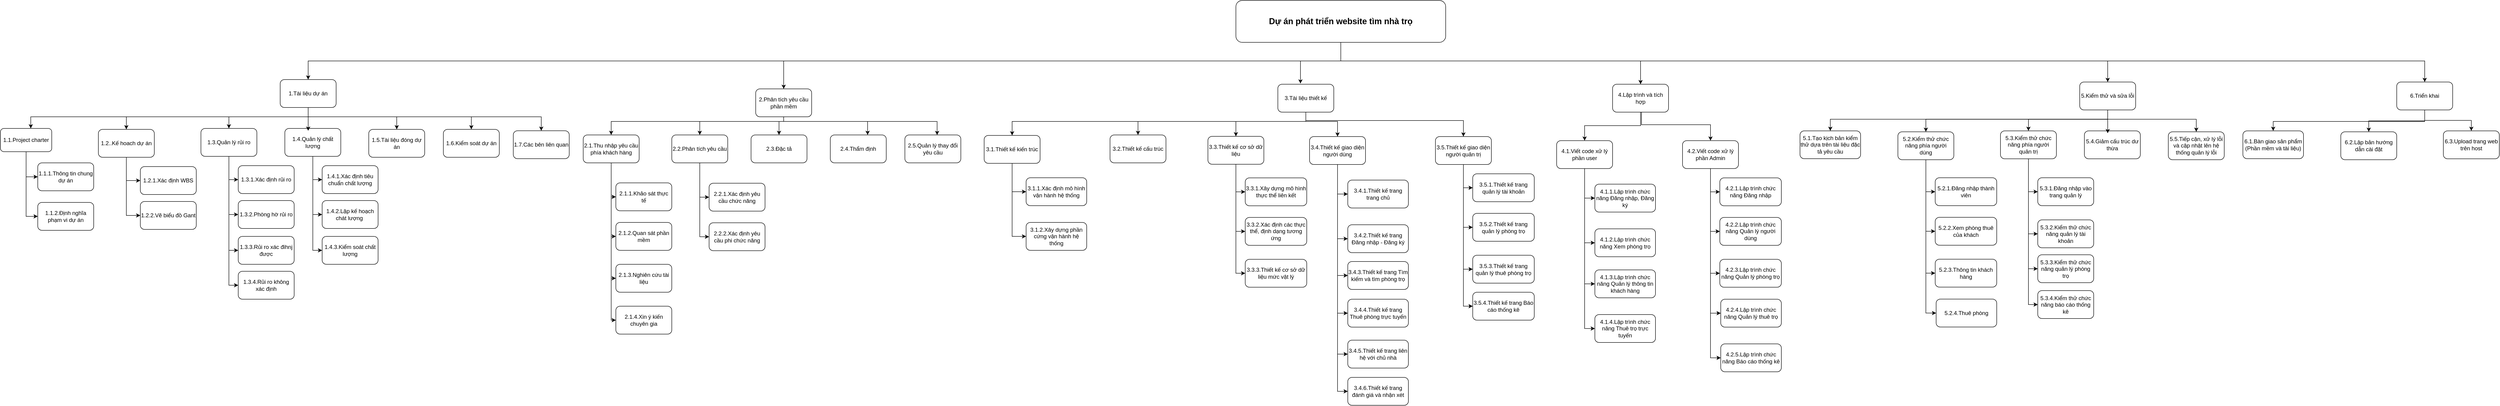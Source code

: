 <mxfile version="22.0.8" type="device">
  <diagram id="C5RBs43oDa-KdzZeNtuy" name="Page-1">
    <mxGraphModel dx="6181" dy="770" grid="1" gridSize="10" guides="1" tooltips="1" connect="1" arrows="1" fold="1" page="1" pageScale="1" pageWidth="4681" pageHeight="3300" math="0" shadow="0">
      <root>
        <mxCell id="WIyWlLk6GJQsqaUBKTNV-0" />
        <mxCell id="WIyWlLk6GJQsqaUBKTNV-1" parent="WIyWlLk6GJQsqaUBKTNV-0" />
        <mxCell id="VY1p8dg-sIT8uhSUQAvi-157" style="edgeStyle=orthogonalEdgeStyle;rounded=0;orthogonalLoop=1;jettySize=auto;html=1;" parent="WIyWlLk6GJQsqaUBKTNV-1" source="Cvp0R0Cdt20QJBqiXssK-1" target="Cvp0R0Cdt20QJBqiXssK-6" edge="1">
          <mxGeometry relative="1" as="geometry">
            <Array as="points">
              <mxPoint x="605" y="400" />
              <mxPoint x="-1610" y="400" />
            </Array>
          </mxGeometry>
        </mxCell>
        <mxCell id="VY1p8dg-sIT8uhSUQAvi-158" style="edgeStyle=orthogonalEdgeStyle;rounded=0;orthogonalLoop=1;jettySize=auto;html=1;" parent="WIyWlLk6GJQsqaUBKTNV-1" source="Cvp0R0Cdt20QJBqiXssK-1" target="Cvp0R0Cdt20QJBqiXssK-2" edge="1">
          <mxGeometry relative="1" as="geometry">
            <Array as="points">
              <mxPoint x="605" y="400" />
              <mxPoint x="-590" y="400" />
            </Array>
          </mxGeometry>
        </mxCell>
        <mxCell id="VY1p8dg-sIT8uhSUQAvi-161" style="edgeStyle=orthogonalEdgeStyle;rounded=0;orthogonalLoop=1;jettySize=auto;html=1;" parent="WIyWlLk6GJQsqaUBKTNV-1" source="Cvp0R0Cdt20QJBqiXssK-1" target="VY1p8dg-sIT8uhSUQAvi-49" edge="1">
          <mxGeometry relative="1" as="geometry">
            <Array as="points">
              <mxPoint x="605" y="400" />
              <mxPoint x="1248" y="400" />
            </Array>
          </mxGeometry>
        </mxCell>
        <mxCell id="VY1p8dg-sIT8uhSUQAvi-162" style="edgeStyle=orthogonalEdgeStyle;rounded=0;orthogonalLoop=1;jettySize=auto;html=1;" parent="WIyWlLk6GJQsqaUBKTNV-1" source="Cvp0R0Cdt20QJBqiXssK-1" target="VY1p8dg-sIT8uhSUQAvi-136" edge="1">
          <mxGeometry relative="1" as="geometry">
            <Array as="points">
              <mxPoint x="605" y="400" />
              <mxPoint x="2930" y="400" />
            </Array>
          </mxGeometry>
        </mxCell>
        <mxCell id="VY1p8dg-sIT8uhSUQAvi-163" style="edgeStyle=orthogonalEdgeStyle;rounded=0;orthogonalLoop=1;jettySize=auto;html=1;" parent="WIyWlLk6GJQsqaUBKTNV-1" source="Cvp0R0Cdt20QJBqiXssK-1" target="VY1p8dg-sIT8uhSUQAvi-99" edge="1">
          <mxGeometry relative="1" as="geometry">
            <Array as="points">
              <mxPoint x="605" y="400" />
              <mxPoint x="2250" y="400" />
            </Array>
          </mxGeometry>
        </mxCell>
        <mxCell id="Cvp0R0Cdt20QJBqiXssK-1" value="&lt;font style=&quot;font-size: 18px;&quot;&gt;&lt;b style=&quot;font-size: 18px;&quot;&gt;Dự án phát triển website tìm nhà trọ&lt;/b&gt;&lt;/font&gt;" style="rounded=1;whiteSpace=wrap;html=1;fontSize=18;" parent="WIyWlLk6GJQsqaUBKTNV-1" vertex="1">
          <mxGeometry x="380" y="270" width="450" height="90" as="geometry" />
        </mxCell>
        <mxCell id="VY1p8dg-sIT8uhSUQAvi-6" style="edgeStyle=orthogonalEdgeStyle;rounded=0;orthogonalLoop=1;jettySize=auto;html=1;entryX=0.5;entryY=0;entryDx=0;entryDy=0;" parent="WIyWlLk6GJQsqaUBKTNV-1" source="Cvp0R0Cdt20QJBqiXssK-2" target="Cvp0R0Cdt20QJBqiXssK-42" edge="1">
          <mxGeometry relative="1" as="geometry">
            <Array as="points">
              <mxPoint x="-590" y="530" />
              <mxPoint x="-960" y="530" />
            </Array>
          </mxGeometry>
        </mxCell>
        <mxCell id="VY1p8dg-sIT8uhSUQAvi-7" style="edgeStyle=orthogonalEdgeStyle;rounded=0;orthogonalLoop=1;jettySize=auto;html=1;entryX=0.5;entryY=0;entryDx=0;entryDy=0;" parent="WIyWlLk6GJQsqaUBKTNV-1" source="Cvp0R0Cdt20QJBqiXssK-2" target="Cvp0R0Cdt20QJBqiXssK-44" edge="1">
          <mxGeometry relative="1" as="geometry">
            <Array as="points">
              <mxPoint x="-590" y="530" />
              <mxPoint x="-770" y="530" />
            </Array>
          </mxGeometry>
        </mxCell>
        <mxCell id="VY1p8dg-sIT8uhSUQAvi-8" style="edgeStyle=orthogonalEdgeStyle;rounded=0;orthogonalLoop=1;jettySize=auto;html=1;entryX=0.5;entryY=0;entryDx=0;entryDy=0;" parent="WIyWlLk6GJQsqaUBKTNV-1" source="Cvp0R0Cdt20QJBqiXssK-2" target="Cvp0R0Cdt20QJBqiXssK-45" edge="1">
          <mxGeometry relative="1" as="geometry">
            <Array as="points">
              <mxPoint x="-590" y="530" />
              <mxPoint x="-600" y="530" />
            </Array>
          </mxGeometry>
        </mxCell>
        <mxCell id="VY1p8dg-sIT8uhSUQAvi-9" style="edgeStyle=orthogonalEdgeStyle;rounded=0;orthogonalLoop=1;jettySize=auto;html=1;" parent="WIyWlLk6GJQsqaUBKTNV-1" source="Cvp0R0Cdt20QJBqiXssK-2" target="9ts5xGPh_tum-ZRuahD1-47" edge="1">
          <mxGeometry relative="1" as="geometry">
            <Array as="points">
              <mxPoint x="-590" y="530" />
              <mxPoint x="-410" y="530" />
            </Array>
          </mxGeometry>
        </mxCell>
        <mxCell id="Cvp0R0Cdt20QJBqiXssK-2" value="2.Phân tích yêu cầu phần mềm" style="rounded=1;whiteSpace=wrap;html=1;" parent="WIyWlLk6GJQsqaUBKTNV-1" vertex="1">
          <mxGeometry x="-650" y="460" width="120" height="60" as="geometry" />
        </mxCell>
        <mxCell id="e5Okt_485EA50AXscF8u-4" style="edgeStyle=orthogonalEdgeStyle;rounded=0;orthogonalLoop=1;jettySize=auto;html=1;entryX=0.5;entryY=0;entryDx=0;entryDy=0;" parent="WIyWlLk6GJQsqaUBKTNV-1" source="Cvp0R0Cdt20QJBqiXssK-3" target="9ts5xGPh_tum-ZRuahD1-76" edge="1">
          <mxGeometry relative="1" as="geometry">
            <Array as="points">
              <mxPoint x="530" y="528" />
              <mxPoint x="868" y="528" />
            </Array>
          </mxGeometry>
        </mxCell>
        <mxCell id="VY1p8dg-sIT8uhSUQAvi-36" style="edgeStyle=orthogonalEdgeStyle;rounded=0;orthogonalLoop=1;jettySize=auto;html=1;entryX=0.5;entryY=0;entryDx=0;entryDy=0;" parent="WIyWlLk6GJQsqaUBKTNV-1" source="Cvp0R0Cdt20QJBqiXssK-3" target="VY1p8dg-sIT8uhSUQAvi-35" edge="1">
          <mxGeometry relative="1" as="geometry">
            <Array as="points">
              <mxPoint x="530" y="530" />
              <mxPoint x="170" y="530" />
            </Array>
          </mxGeometry>
        </mxCell>
        <mxCell id="VY1p8dg-sIT8uhSUQAvi-37" style="edgeStyle=orthogonalEdgeStyle;rounded=0;orthogonalLoop=1;jettySize=auto;html=1;entryX=0.5;entryY=0;entryDx=0;entryDy=0;" parent="WIyWlLk6GJQsqaUBKTNV-1" source="Cvp0R0Cdt20QJBqiXssK-3" target="9ts5xGPh_tum-ZRuahD1-51" edge="1">
          <mxGeometry relative="1" as="geometry">
            <Array as="points">
              <mxPoint x="530" y="530" />
              <mxPoint x="-100" y="530" />
            </Array>
          </mxGeometry>
        </mxCell>
        <mxCell id="VY1p8dg-sIT8uhSUQAvi-38" style="edgeStyle=orthogonalEdgeStyle;rounded=0;orthogonalLoop=1;jettySize=auto;html=1;entryX=0.5;entryY=0;entryDx=0;entryDy=0;" parent="WIyWlLk6GJQsqaUBKTNV-1" source="Cvp0R0Cdt20QJBqiXssK-3" target="9ts5xGPh_tum-ZRuahD1-65" edge="1">
          <mxGeometry relative="1" as="geometry">
            <Array as="points">
              <mxPoint x="530" y="530" />
              <mxPoint x="598" y="530" />
            </Array>
          </mxGeometry>
        </mxCell>
        <mxCell id="VY1p8dg-sIT8uhSUQAvi-43" style="edgeStyle=orthogonalEdgeStyle;rounded=0;orthogonalLoop=1;jettySize=auto;html=1;entryX=0.5;entryY=0;entryDx=0;entryDy=0;" parent="WIyWlLk6GJQsqaUBKTNV-1" source="Cvp0R0Cdt20QJBqiXssK-3" target="VY1p8dg-sIT8uhSUQAvi-39" edge="1">
          <mxGeometry relative="1" as="geometry">
            <Array as="points">
              <mxPoint x="530" y="530" />
              <mxPoint x="380" y="530" />
            </Array>
          </mxGeometry>
        </mxCell>
        <mxCell id="Cvp0R0Cdt20QJBqiXssK-3" value="3.Tài liệu thiết kế" style="rounded=1;whiteSpace=wrap;html=1;" parent="WIyWlLk6GJQsqaUBKTNV-1" vertex="1">
          <mxGeometry x="470" y="450" width="120" height="60" as="geometry" />
        </mxCell>
        <mxCell id="Cvp0R0Cdt20QJBqiXssK-36" value="" style="edgeStyle=orthogonalEdgeStyle;rounded=0;orthogonalLoop=1;jettySize=auto;html=1;" parent="WIyWlLk6GJQsqaUBKTNV-1" source="Cvp0R0Cdt20QJBqiXssK-6" target="Cvp0R0Cdt20QJBqiXssK-21" edge="1">
          <mxGeometry relative="1" as="geometry">
            <Array as="points">
              <mxPoint x="-1610" y="520" />
              <mxPoint x="-2000" y="520" />
            </Array>
          </mxGeometry>
        </mxCell>
        <mxCell id="Cvp0R0Cdt20QJBqiXssK-37" style="edgeStyle=orthogonalEdgeStyle;rounded=0;orthogonalLoop=1;jettySize=auto;html=1;" parent="WIyWlLk6GJQsqaUBKTNV-1" source="Cvp0R0Cdt20QJBqiXssK-6" target="Cvp0R0Cdt20QJBqiXssK-20" edge="1">
          <mxGeometry relative="1" as="geometry">
            <Array as="points">
              <mxPoint x="-1610" y="520" />
              <mxPoint x="-2205" y="520" />
            </Array>
          </mxGeometry>
        </mxCell>
        <mxCell id="9ts5xGPh_tum-ZRuahD1-26" style="edgeStyle=orthogonalEdgeStyle;rounded=0;orthogonalLoop=1;jettySize=auto;html=1;entryX=0.5;entryY=0;entryDx=0;entryDy=0;" parent="WIyWlLk6GJQsqaUBKTNV-1" source="Cvp0R0Cdt20QJBqiXssK-6" target="9ts5xGPh_tum-ZRuahD1-23" edge="1">
          <mxGeometry relative="1" as="geometry">
            <Array as="points">
              <mxPoint x="-1610" y="520" />
              <mxPoint x="-1780" y="520" />
            </Array>
          </mxGeometry>
        </mxCell>
        <mxCell id="9ts5xGPh_tum-ZRuahD1-44" style="edgeStyle=orthogonalEdgeStyle;rounded=0;orthogonalLoop=1;jettySize=auto;html=1;entryX=0.5;entryY=0;entryDx=0;entryDy=0;" parent="WIyWlLk6GJQsqaUBKTNV-1" source="Cvp0R0Cdt20QJBqiXssK-6" target="9ts5xGPh_tum-ZRuahD1-40" edge="1">
          <mxGeometry relative="1" as="geometry">
            <Array as="points">
              <mxPoint x="-1610" y="520" />
              <mxPoint x="-1420" y="520" />
            </Array>
          </mxGeometry>
        </mxCell>
        <mxCell id="9ts5xGPh_tum-ZRuahD1-45" style="edgeStyle=orthogonalEdgeStyle;rounded=0;orthogonalLoop=1;jettySize=auto;html=1;entryX=0.5;entryY=0;entryDx=0;entryDy=0;" parent="WIyWlLk6GJQsqaUBKTNV-1" source="Cvp0R0Cdt20QJBqiXssK-6" target="9ts5xGPh_tum-ZRuahD1-41" edge="1">
          <mxGeometry relative="1" as="geometry">
            <Array as="points">
              <mxPoint x="-1610" y="520" />
              <mxPoint x="-1260" y="520" />
            </Array>
          </mxGeometry>
        </mxCell>
        <mxCell id="9ts5xGPh_tum-ZRuahD1-46" style="edgeStyle=orthogonalEdgeStyle;rounded=0;orthogonalLoop=1;jettySize=auto;html=1;entryX=0.5;entryY=0;entryDx=0;entryDy=0;" parent="WIyWlLk6GJQsqaUBKTNV-1" source="Cvp0R0Cdt20QJBqiXssK-6" target="9ts5xGPh_tum-ZRuahD1-42" edge="1">
          <mxGeometry relative="1" as="geometry">
            <Array as="points">
              <mxPoint x="-1610" y="520" />
              <mxPoint x="-1110" y="520" />
            </Array>
          </mxGeometry>
        </mxCell>
        <mxCell id="Cvp0R0Cdt20QJBqiXssK-6" value="1.Tài liệu dự án" style="rounded=1;whiteSpace=wrap;html=1;" parent="WIyWlLk6GJQsqaUBKTNV-1" vertex="1">
          <mxGeometry x="-1670" y="440" width="120" height="60" as="geometry" />
        </mxCell>
        <mxCell id="9ts5xGPh_tum-ZRuahD1-13" style="edgeStyle=orthogonalEdgeStyle;rounded=0;orthogonalLoop=1;jettySize=auto;html=1;entryX=0;entryY=0.5;entryDx=0;entryDy=0;" parent="WIyWlLk6GJQsqaUBKTNV-1" source="Cvp0R0Cdt20QJBqiXssK-20" target="9ts5xGPh_tum-ZRuahD1-1" edge="1">
          <mxGeometry relative="1" as="geometry" />
        </mxCell>
        <mxCell id="9ts5xGPh_tum-ZRuahD1-14" style="edgeStyle=orthogonalEdgeStyle;rounded=0;orthogonalLoop=1;jettySize=auto;html=1;entryX=0;entryY=0.5;entryDx=0;entryDy=0;" parent="WIyWlLk6GJQsqaUBKTNV-1" source="Cvp0R0Cdt20QJBqiXssK-20" target="9ts5xGPh_tum-ZRuahD1-0" edge="1">
          <mxGeometry relative="1" as="geometry" />
        </mxCell>
        <mxCell id="Cvp0R0Cdt20QJBqiXssK-20" value="1.1.Project charter" style="rounded=1;whiteSpace=wrap;html=1;" parent="WIyWlLk6GJQsqaUBKTNV-1" vertex="1">
          <mxGeometry x="-2270" y="545" width="110" height="50" as="geometry" />
        </mxCell>
        <mxCell id="Cvp0R0Cdt20QJBqiXssK-31" style="edgeStyle=orthogonalEdgeStyle;rounded=0;orthogonalLoop=1;jettySize=auto;html=1;exitX=0.5;exitY=1;exitDx=0;exitDy=0;entryX=0;entryY=0.5;entryDx=0;entryDy=0;" parent="WIyWlLk6GJQsqaUBKTNV-1" source="Cvp0R0Cdt20QJBqiXssK-21" target="Cvp0R0Cdt20QJBqiXssK-22" edge="1">
          <mxGeometry relative="1" as="geometry" />
        </mxCell>
        <mxCell id="Cvp0R0Cdt20QJBqiXssK-33" style="edgeStyle=orthogonalEdgeStyle;rounded=0;orthogonalLoop=1;jettySize=auto;html=1;entryX=0;entryY=0.5;entryDx=0;entryDy=0;" parent="WIyWlLk6GJQsqaUBKTNV-1" source="Cvp0R0Cdt20QJBqiXssK-21" target="Cvp0R0Cdt20QJBqiXssK-23" edge="1">
          <mxGeometry relative="1" as="geometry" />
        </mxCell>
        <mxCell id="Cvp0R0Cdt20QJBqiXssK-21" value="1.2..Kế hoach dự án" style="rounded=1;whiteSpace=wrap;html=1;" parent="WIyWlLk6GJQsqaUBKTNV-1" vertex="1">
          <mxGeometry x="-2060" y="547" width="120" height="60" as="geometry" />
        </mxCell>
        <mxCell id="Cvp0R0Cdt20QJBqiXssK-22" value="1.2.1.Xác định WBS" style="rounded=1;whiteSpace=wrap;html=1;" parent="WIyWlLk6GJQsqaUBKTNV-1" vertex="1">
          <mxGeometry x="-1970" y="627" width="120" height="60" as="geometry" />
        </mxCell>
        <mxCell id="Cvp0R0Cdt20QJBqiXssK-23" value="1.2.2.Vẽ biểu đồ Gant" style="rounded=1;whiteSpace=wrap;html=1;" parent="WIyWlLk6GJQsqaUBKTNV-1" vertex="1">
          <mxGeometry x="-1970" y="702" width="120" height="60" as="geometry" />
        </mxCell>
        <mxCell id="VY1p8dg-sIT8uhSUQAvi-15" style="edgeStyle=orthogonalEdgeStyle;rounded=0;orthogonalLoop=1;jettySize=auto;html=1;entryX=0;entryY=0.5;entryDx=0;entryDy=0;" parent="WIyWlLk6GJQsqaUBKTNV-1" source="Cvp0R0Cdt20QJBqiXssK-42" target="VY1p8dg-sIT8uhSUQAvi-11" edge="1">
          <mxGeometry relative="1" as="geometry">
            <Array as="points">
              <mxPoint x="-960" y="692" />
            </Array>
          </mxGeometry>
        </mxCell>
        <mxCell id="VY1p8dg-sIT8uhSUQAvi-16" style="edgeStyle=orthogonalEdgeStyle;rounded=0;orthogonalLoop=1;jettySize=auto;html=1;entryX=0;entryY=0.5;entryDx=0;entryDy=0;" parent="WIyWlLk6GJQsqaUBKTNV-1" source="Cvp0R0Cdt20QJBqiXssK-42" target="VY1p8dg-sIT8uhSUQAvi-12" edge="1">
          <mxGeometry relative="1" as="geometry">
            <Array as="points">
              <mxPoint x="-960" y="777" />
            </Array>
          </mxGeometry>
        </mxCell>
        <mxCell id="VY1p8dg-sIT8uhSUQAvi-17" style="edgeStyle=orthogonalEdgeStyle;rounded=0;orthogonalLoop=1;jettySize=auto;html=1;entryX=0;entryY=0.5;entryDx=0;entryDy=0;" parent="WIyWlLk6GJQsqaUBKTNV-1" source="Cvp0R0Cdt20QJBqiXssK-42" target="VY1p8dg-sIT8uhSUQAvi-13" edge="1">
          <mxGeometry relative="1" as="geometry">
            <Array as="points">
              <mxPoint x="-960" y="867" />
            </Array>
          </mxGeometry>
        </mxCell>
        <mxCell id="VY1p8dg-sIT8uhSUQAvi-18" style="edgeStyle=orthogonalEdgeStyle;rounded=0;orthogonalLoop=1;jettySize=auto;html=1;entryX=0;entryY=0.5;entryDx=0;entryDy=0;" parent="WIyWlLk6GJQsqaUBKTNV-1" source="Cvp0R0Cdt20QJBqiXssK-42" target="VY1p8dg-sIT8uhSUQAvi-14" edge="1">
          <mxGeometry relative="1" as="geometry">
            <Array as="points">
              <mxPoint x="-960" y="957" />
            </Array>
          </mxGeometry>
        </mxCell>
        <mxCell id="Cvp0R0Cdt20QJBqiXssK-42" value="2.1.Thu nhập yêu cầu phía khách hàng" style="rounded=1;whiteSpace=wrap;html=1;" parent="WIyWlLk6GJQsqaUBKTNV-1" vertex="1">
          <mxGeometry x="-1020" y="559" width="120" height="60" as="geometry" />
        </mxCell>
        <mxCell id="5-J_9Bfg0UWNzmdYm8JA-2" style="edgeStyle=orthogonalEdgeStyle;rounded=0;orthogonalLoop=1;jettySize=auto;html=1;entryX=0;entryY=0.5;entryDx=0;entryDy=0;" edge="1" parent="WIyWlLk6GJQsqaUBKTNV-1" source="Cvp0R0Cdt20QJBqiXssK-44" target="5-J_9Bfg0UWNzmdYm8JA-0">
          <mxGeometry relative="1" as="geometry" />
        </mxCell>
        <mxCell id="5-J_9Bfg0UWNzmdYm8JA-3" style="edgeStyle=orthogonalEdgeStyle;rounded=0;orthogonalLoop=1;jettySize=auto;html=1;entryX=0;entryY=0.5;entryDx=0;entryDy=0;" edge="1" parent="WIyWlLk6GJQsqaUBKTNV-1" source="Cvp0R0Cdt20QJBqiXssK-44" target="5-J_9Bfg0UWNzmdYm8JA-1">
          <mxGeometry relative="1" as="geometry" />
        </mxCell>
        <mxCell id="Cvp0R0Cdt20QJBqiXssK-44" value="2.2.Phân tích yêu cầu" style="rounded=1;whiteSpace=wrap;html=1;" parent="WIyWlLk6GJQsqaUBKTNV-1" vertex="1">
          <mxGeometry x="-830" y="559" width="120" height="60" as="geometry" />
        </mxCell>
        <mxCell id="Cvp0R0Cdt20QJBqiXssK-45" value="2.3.Đặc tả" style="rounded=1;whiteSpace=wrap;html=1;" parent="WIyWlLk6GJQsqaUBKTNV-1" vertex="1">
          <mxGeometry x="-660" y="559" width="120" height="60" as="geometry" />
        </mxCell>
        <mxCell id="9ts5xGPh_tum-ZRuahD1-0" value="1.1.1.Thông tin chung dự án" style="rounded=1;whiteSpace=wrap;html=1;" parent="WIyWlLk6GJQsqaUBKTNV-1" vertex="1">
          <mxGeometry x="-2190" y="619" width="120" height="60" as="geometry" />
        </mxCell>
        <mxCell id="9ts5xGPh_tum-ZRuahD1-1" value="1.1.2.Định nghĩa phạm vi dự án" style="rounded=1;whiteSpace=wrap;html=1;" parent="WIyWlLk6GJQsqaUBKTNV-1" vertex="1">
          <mxGeometry x="-2190" y="704" width="120" height="60" as="geometry" />
        </mxCell>
        <mxCell id="9ts5xGPh_tum-ZRuahD1-21" style="edgeStyle=orthogonalEdgeStyle;rounded=0;orthogonalLoop=1;jettySize=auto;html=1;exitX=0.5;exitY=1;exitDx=0;exitDy=0;entryX=0;entryY=0.5;entryDx=0;entryDy=0;" parent="WIyWlLk6GJQsqaUBKTNV-1" source="9ts5xGPh_tum-ZRuahD1-23" target="9ts5xGPh_tum-ZRuahD1-24" edge="1">
          <mxGeometry relative="1" as="geometry" />
        </mxCell>
        <mxCell id="9ts5xGPh_tum-ZRuahD1-22" style="edgeStyle=orthogonalEdgeStyle;rounded=0;orthogonalLoop=1;jettySize=auto;html=1;entryX=0;entryY=0.5;entryDx=0;entryDy=0;" parent="WIyWlLk6GJQsqaUBKTNV-1" source="9ts5xGPh_tum-ZRuahD1-23" target="9ts5xGPh_tum-ZRuahD1-25" edge="1">
          <mxGeometry relative="1" as="geometry" />
        </mxCell>
        <mxCell id="VY1p8dg-sIT8uhSUQAvi-4" style="edgeStyle=orthogonalEdgeStyle;rounded=0;orthogonalLoop=1;jettySize=auto;html=1;entryX=0;entryY=0.5;entryDx=0;entryDy=0;" parent="WIyWlLk6GJQsqaUBKTNV-1" source="9ts5xGPh_tum-ZRuahD1-23" target="VY1p8dg-sIT8uhSUQAvi-1" edge="1">
          <mxGeometry relative="1" as="geometry" />
        </mxCell>
        <mxCell id="VY1p8dg-sIT8uhSUQAvi-5" style="edgeStyle=orthogonalEdgeStyle;rounded=0;orthogonalLoop=1;jettySize=auto;html=1;entryX=0;entryY=0.5;entryDx=0;entryDy=0;" parent="WIyWlLk6GJQsqaUBKTNV-1" source="9ts5xGPh_tum-ZRuahD1-23" target="VY1p8dg-sIT8uhSUQAvi-2" edge="1">
          <mxGeometry relative="1" as="geometry" />
        </mxCell>
        <mxCell id="9ts5xGPh_tum-ZRuahD1-23" value="1.3.Quản lý rủi ro" style="rounded=1;whiteSpace=wrap;html=1;" parent="WIyWlLk6GJQsqaUBKTNV-1" vertex="1">
          <mxGeometry x="-1840" y="545" width="120" height="60" as="geometry" />
        </mxCell>
        <mxCell id="9ts5xGPh_tum-ZRuahD1-24" value="1.3.1.Xác định rủi ro" style="rounded=1;whiteSpace=wrap;html=1;" parent="WIyWlLk6GJQsqaUBKTNV-1" vertex="1">
          <mxGeometry x="-1760" y="625" width="120" height="60" as="geometry" />
        </mxCell>
        <mxCell id="9ts5xGPh_tum-ZRuahD1-25" value="1.3.2.Phòng hờ rủi ro" style="rounded=1;whiteSpace=wrap;html=1;" parent="WIyWlLk6GJQsqaUBKTNV-1" vertex="1">
          <mxGeometry x="-1760" y="700" width="120" height="60" as="geometry" />
        </mxCell>
        <mxCell id="9ts5xGPh_tum-ZRuahD1-30" style="edgeStyle=orthogonalEdgeStyle;rounded=0;orthogonalLoop=1;jettySize=auto;html=1;exitX=0.5;exitY=1;exitDx=0;exitDy=0;entryX=0;entryY=0.5;entryDx=0;entryDy=0;" parent="WIyWlLk6GJQsqaUBKTNV-1" source="9ts5xGPh_tum-ZRuahD1-32" target="9ts5xGPh_tum-ZRuahD1-33" edge="1">
          <mxGeometry relative="1" as="geometry" />
        </mxCell>
        <mxCell id="9ts5xGPh_tum-ZRuahD1-31" style="edgeStyle=orthogonalEdgeStyle;rounded=0;orthogonalLoop=1;jettySize=auto;html=1;entryX=0;entryY=0.5;entryDx=0;entryDy=0;" parent="WIyWlLk6GJQsqaUBKTNV-1" source="9ts5xGPh_tum-ZRuahD1-32" target="9ts5xGPh_tum-ZRuahD1-34" edge="1">
          <mxGeometry relative="1" as="geometry" />
        </mxCell>
        <mxCell id="9ts5xGPh_tum-ZRuahD1-37" style="edgeStyle=orthogonalEdgeStyle;rounded=0;orthogonalLoop=1;jettySize=auto;html=1;entryX=0;entryY=0.5;entryDx=0;entryDy=0;" parent="WIyWlLk6GJQsqaUBKTNV-1" source="9ts5xGPh_tum-ZRuahD1-32" target="9ts5xGPh_tum-ZRuahD1-36" edge="1">
          <mxGeometry relative="1" as="geometry" />
        </mxCell>
        <mxCell id="9ts5xGPh_tum-ZRuahD1-32" value="1.4.Quản lý chất lượng" style="rounded=1;whiteSpace=wrap;html=1;" parent="WIyWlLk6GJQsqaUBKTNV-1" vertex="1">
          <mxGeometry x="-1660" y="545" width="120" height="60" as="geometry" />
        </mxCell>
        <mxCell id="9ts5xGPh_tum-ZRuahD1-33" value="1.4.1.Xác định tiêu chuẩn chất lượng" style="rounded=1;whiteSpace=wrap;html=1;" parent="WIyWlLk6GJQsqaUBKTNV-1" vertex="1">
          <mxGeometry x="-1580" y="625" width="120" height="60" as="geometry" />
        </mxCell>
        <mxCell id="9ts5xGPh_tum-ZRuahD1-34" value="1.4.2.Lập kế hoạch chát lượng&amp;nbsp;" style="rounded=1;whiteSpace=wrap;html=1;" parent="WIyWlLk6GJQsqaUBKTNV-1" vertex="1">
          <mxGeometry x="-1580" y="700" width="120" height="60" as="geometry" />
        </mxCell>
        <mxCell id="9ts5xGPh_tum-ZRuahD1-36" value="1.4.3.Kiểm soát chất lượng" style="rounded=1;whiteSpace=wrap;html=1;" parent="WIyWlLk6GJQsqaUBKTNV-1" vertex="1">
          <mxGeometry x="-1580" y="777" width="120" height="60" as="geometry" />
        </mxCell>
        <mxCell id="9ts5xGPh_tum-ZRuahD1-40" value="1.5.Tài liệu đóng dự án" style="rounded=1;whiteSpace=wrap;html=1;" parent="WIyWlLk6GJQsqaUBKTNV-1" vertex="1">
          <mxGeometry x="-1480" y="547" width="120" height="60" as="geometry" />
        </mxCell>
        <mxCell id="9ts5xGPh_tum-ZRuahD1-41" value="1.6.Kiểm soát dự án" style="rounded=1;whiteSpace=wrap;html=1;" parent="WIyWlLk6GJQsqaUBKTNV-1" vertex="1">
          <mxGeometry x="-1320" y="547" width="120" height="60" as="geometry" />
        </mxCell>
        <mxCell id="9ts5xGPh_tum-ZRuahD1-42" value="1.7.Các bên liên quan" style="rounded=1;whiteSpace=wrap;html=1;" parent="WIyWlLk6GJQsqaUBKTNV-1" vertex="1">
          <mxGeometry x="-1170" y="550" width="120" height="60" as="geometry" />
        </mxCell>
        <mxCell id="9ts5xGPh_tum-ZRuahD1-43" style="edgeStyle=orthogonalEdgeStyle;rounded=0;orthogonalLoop=1;jettySize=auto;html=1;entryX=0.417;entryY=0.083;entryDx=0;entryDy=0;entryPerimeter=0;" parent="WIyWlLk6GJQsqaUBKTNV-1" source="Cvp0R0Cdt20QJBqiXssK-6" target="9ts5xGPh_tum-ZRuahD1-32" edge="1">
          <mxGeometry relative="1" as="geometry" />
        </mxCell>
        <mxCell id="9ts5xGPh_tum-ZRuahD1-47" value="2.4.Thẩm định" style="rounded=1;whiteSpace=wrap;html=1;" parent="WIyWlLk6GJQsqaUBKTNV-1" vertex="1">
          <mxGeometry x="-490" y="559" width="120" height="60" as="geometry" />
        </mxCell>
        <mxCell id="9ts5xGPh_tum-ZRuahD1-49" value="2.5.Quản lý thay đổi yêu cầu" style="rounded=1;whiteSpace=wrap;html=1;" parent="WIyWlLk6GJQsqaUBKTNV-1" vertex="1">
          <mxGeometry x="-330" y="559" width="120" height="60" as="geometry" />
        </mxCell>
        <mxCell id="VY1p8dg-sIT8uhSUQAvi-21" style="edgeStyle=orthogonalEdgeStyle;rounded=0;orthogonalLoop=1;jettySize=auto;html=1;entryX=0;entryY=0.5;entryDx=0;entryDy=0;" parent="WIyWlLk6GJQsqaUBKTNV-1" source="9ts5xGPh_tum-ZRuahD1-51" target="VY1p8dg-sIT8uhSUQAvi-20" edge="1">
          <mxGeometry relative="1" as="geometry" />
        </mxCell>
        <mxCell id="VY1p8dg-sIT8uhSUQAvi-22" style="edgeStyle=orthogonalEdgeStyle;rounded=0;orthogonalLoop=1;jettySize=auto;html=1;entryX=0;entryY=0.5;entryDx=0;entryDy=0;" parent="WIyWlLk6GJQsqaUBKTNV-1" source="9ts5xGPh_tum-ZRuahD1-51" target="VY1p8dg-sIT8uhSUQAvi-19" edge="1">
          <mxGeometry relative="1" as="geometry" />
        </mxCell>
        <mxCell id="9ts5xGPh_tum-ZRuahD1-51" value="3.1.Thiết kế kiến trúc" style="rounded=1;whiteSpace=wrap;html=1;" parent="WIyWlLk6GJQsqaUBKTNV-1" vertex="1">
          <mxGeometry x="-160" y="560" width="120" height="60" as="geometry" />
        </mxCell>
        <mxCell id="VY1p8dg-sIT8uhSUQAvi-45" style="edgeStyle=orthogonalEdgeStyle;rounded=0;orthogonalLoop=1;jettySize=auto;html=1;entryX=0;entryY=0.5;entryDx=0;entryDy=0;" parent="WIyWlLk6GJQsqaUBKTNV-1" source="9ts5xGPh_tum-ZRuahD1-65" target="VY1p8dg-sIT8uhSUQAvi-23" edge="1">
          <mxGeometry relative="1" as="geometry" />
        </mxCell>
        <mxCell id="VY1p8dg-sIT8uhSUQAvi-46" style="edgeStyle=orthogonalEdgeStyle;rounded=0;orthogonalLoop=1;jettySize=auto;html=1;entryX=0;entryY=0.5;entryDx=0;entryDy=0;" parent="WIyWlLk6GJQsqaUBKTNV-1" source="9ts5xGPh_tum-ZRuahD1-65" target="VY1p8dg-sIT8uhSUQAvi-24" edge="1">
          <mxGeometry relative="1" as="geometry" />
        </mxCell>
        <mxCell id="5-J_9Bfg0UWNzmdYm8JA-25" style="edgeStyle=orthogonalEdgeStyle;rounded=0;orthogonalLoop=1;jettySize=auto;html=1;entryX=0;entryY=0.5;entryDx=0;entryDy=0;" edge="1" parent="WIyWlLk6GJQsqaUBKTNV-1" source="9ts5xGPh_tum-ZRuahD1-65" target="5-J_9Bfg0UWNzmdYm8JA-21">
          <mxGeometry relative="1" as="geometry" />
        </mxCell>
        <mxCell id="5-J_9Bfg0UWNzmdYm8JA-26" style="edgeStyle=orthogonalEdgeStyle;rounded=0;orthogonalLoop=1;jettySize=auto;html=1;entryX=0;entryY=0.5;entryDx=0;entryDy=0;" edge="1" parent="WIyWlLk6GJQsqaUBKTNV-1" source="9ts5xGPh_tum-ZRuahD1-65" target="5-J_9Bfg0UWNzmdYm8JA-22">
          <mxGeometry relative="1" as="geometry" />
        </mxCell>
        <mxCell id="5-J_9Bfg0UWNzmdYm8JA-27" style="edgeStyle=orthogonalEdgeStyle;rounded=0;orthogonalLoop=1;jettySize=auto;html=1;entryX=0;entryY=0.5;entryDx=0;entryDy=0;" edge="1" parent="WIyWlLk6GJQsqaUBKTNV-1" source="9ts5xGPh_tum-ZRuahD1-65" target="5-J_9Bfg0UWNzmdYm8JA-23">
          <mxGeometry relative="1" as="geometry" />
        </mxCell>
        <mxCell id="5-J_9Bfg0UWNzmdYm8JA-28" style="edgeStyle=orthogonalEdgeStyle;rounded=0;orthogonalLoop=1;jettySize=auto;html=1;entryX=0;entryY=0.5;entryDx=0;entryDy=0;" edge="1" parent="WIyWlLk6GJQsqaUBKTNV-1" source="9ts5xGPh_tum-ZRuahD1-65" target="5-J_9Bfg0UWNzmdYm8JA-24">
          <mxGeometry relative="1" as="geometry" />
        </mxCell>
        <mxCell id="9ts5xGPh_tum-ZRuahD1-65" value="3.4.Thiết kế giao diện người dùng" style="rounded=1;whiteSpace=wrap;html=1;" parent="WIyWlLk6GJQsqaUBKTNV-1" vertex="1">
          <mxGeometry x="538" y="562.5" width="120" height="60" as="geometry" />
        </mxCell>
        <mxCell id="9ts5xGPh_tum-ZRuahD1-71" style="edgeStyle=orthogonalEdgeStyle;rounded=0;orthogonalLoop=1;jettySize=auto;html=1;entryX=0;entryY=0.5;entryDx=0;entryDy=0;" parent="WIyWlLk6GJQsqaUBKTNV-1" source="9ts5xGPh_tum-ZRuahD1-76" target="9ts5xGPh_tum-ZRuahD1-77" edge="1">
          <mxGeometry relative="1" as="geometry" />
        </mxCell>
        <mxCell id="9ts5xGPh_tum-ZRuahD1-72" style="edgeStyle=orthogonalEdgeStyle;rounded=0;orthogonalLoop=1;jettySize=auto;html=1;entryX=0;entryY=0.5;entryDx=0;entryDy=0;" parent="WIyWlLk6GJQsqaUBKTNV-1" source="9ts5xGPh_tum-ZRuahD1-76" target="9ts5xGPh_tum-ZRuahD1-78" edge="1">
          <mxGeometry relative="1" as="geometry" />
        </mxCell>
        <mxCell id="9ts5xGPh_tum-ZRuahD1-73" style="edgeStyle=orthogonalEdgeStyle;rounded=0;orthogonalLoop=1;jettySize=auto;html=1;entryX=0;entryY=0.5;entryDx=0;entryDy=0;" parent="WIyWlLk6GJQsqaUBKTNV-1" source="9ts5xGPh_tum-ZRuahD1-76" target="9ts5xGPh_tum-ZRuahD1-79" edge="1">
          <mxGeometry relative="1" as="geometry" />
        </mxCell>
        <mxCell id="5-J_9Bfg0UWNzmdYm8JA-30" style="edgeStyle=orthogonalEdgeStyle;rounded=0;orthogonalLoop=1;jettySize=auto;html=1;entryX=0;entryY=0.5;entryDx=0;entryDy=0;" edge="1" parent="WIyWlLk6GJQsqaUBKTNV-1" source="9ts5xGPh_tum-ZRuahD1-76" target="5-J_9Bfg0UWNzmdYm8JA-29">
          <mxGeometry relative="1" as="geometry" />
        </mxCell>
        <mxCell id="9ts5xGPh_tum-ZRuahD1-76" value="3.5.Thiết kế giao diện người quản trị" style="rounded=1;whiteSpace=wrap;html=1;" parent="WIyWlLk6GJQsqaUBKTNV-1" vertex="1">
          <mxGeometry x="808" y="562.5" width="120" height="60" as="geometry" />
        </mxCell>
        <mxCell id="9ts5xGPh_tum-ZRuahD1-77" value="3.5.1.Thiết kế trang quản lý tài khoản" style="rounded=1;whiteSpace=wrap;html=1;" parent="WIyWlLk6GJQsqaUBKTNV-1" vertex="1">
          <mxGeometry x="888" y="642.5" width="132" height="60" as="geometry" />
        </mxCell>
        <mxCell id="9ts5xGPh_tum-ZRuahD1-78" value="3.5.2.Thiết kế trang quản lý phòng trọ" style="rounded=1;whiteSpace=wrap;html=1;" parent="WIyWlLk6GJQsqaUBKTNV-1" vertex="1">
          <mxGeometry x="888" y="727.5" width="132" height="60" as="geometry" />
        </mxCell>
        <mxCell id="9ts5xGPh_tum-ZRuahD1-79" value="3.5.3.Thiết kế trang quản lý thuê phòng trọ" style="rounded=1;whiteSpace=wrap;html=1;" parent="WIyWlLk6GJQsqaUBKTNV-1" vertex="1">
          <mxGeometry x="888" y="817.5" width="132" height="60" as="geometry" />
        </mxCell>
        <mxCell id="VY1p8dg-sIT8uhSUQAvi-1" value="1.3.3.Rủi ro xác đihnj được" style="rounded=1;whiteSpace=wrap;html=1;" parent="WIyWlLk6GJQsqaUBKTNV-1" vertex="1">
          <mxGeometry x="-1760" y="777" width="120" height="60" as="geometry" />
        </mxCell>
        <mxCell id="VY1p8dg-sIT8uhSUQAvi-2" value="1.3.4.Rủi ro không xác định" style="rounded=1;whiteSpace=wrap;html=1;" parent="WIyWlLk6GJQsqaUBKTNV-1" vertex="1">
          <mxGeometry x="-1760" y="852" width="120" height="60" as="geometry" />
        </mxCell>
        <mxCell id="VY1p8dg-sIT8uhSUQAvi-10" style="edgeStyle=orthogonalEdgeStyle;rounded=0;orthogonalLoop=1;jettySize=auto;html=1;entryX=0.576;entryY=0.003;entryDx=0;entryDy=0;entryPerimeter=0;" parent="WIyWlLk6GJQsqaUBKTNV-1" source="Cvp0R0Cdt20QJBqiXssK-2" target="9ts5xGPh_tum-ZRuahD1-49" edge="1">
          <mxGeometry relative="1" as="geometry">
            <Array as="points">
              <mxPoint x="-590" y="530" />
              <mxPoint x="-261" y="530" />
            </Array>
          </mxGeometry>
        </mxCell>
        <mxCell id="VY1p8dg-sIT8uhSUQAvi-11" value="2.1.1.Khảo sát thực tế" style="rounded=1;whiteSpace=wrap;html=1;" parent="WIyWlLk6GJQsqaUBKTNV-1" vertex="1">
          <mxGeometry x="-950" y="662" width="120" height="60" as="geometry" />
        </mxCell>
        <mxCell id="VY1p8dg-sIT8uhSUQAvi-12" value="2.1.2.Quan sát phần mềm" style="rounded=1;whiteSpace=wrap;html=1;" parent="WIyWlLk6GJQsqaUBKTNV-1" vertex="1">
          <mxGeometry x="-950" y="747" width="120" height="60" as="geometry" />
        </mxCell>
        <mxCell id="VY1p8dg-sIT8uhSUQAvi-13" value="2.1.3.Nghiên cứu tài liệu" style="rounded=1;whiteSpace=wrap;html=1;" parent="WIyWlLk6GJQsqaUBKTNV-1" vertex="1">
          <mxGeometry x="-950" y="837" width="120" height="60" as="geometry" />
        </mxCell>
        <mxCell id="VY1p8dg-sIT8uhSUQAvi-14" value="2.1.4.Xin ý kiến chuyên gia" style="rounded=1;whiteSpace=wrap;html=1;" parent="WIyWlLk6GJQsqaUBKTNV-1" vertex="1">
          <mxGeometry x="-950" y="927" width="120" height="60" as="geometry" />
        </mxCell>
        <mxCell id="VY1p8dg-sIT8uhSUQAvi-19" value="3.1.1.Xác định mô hình vận hành hệ thống" style="rounded=1;whiteSpace=wrap;html=1;" parent="WIyWlLk6GJQsqaUBKTNV-1" vertex="1">
          <mxGeometry x="-70" y="651" width="130" height="60" as="geometry" />
        </mxCell>
        <mxCell id="VY1p8dg-sIT8uhSUQAvi-20" value="3.1.2.Xây dựng phần cứng vận hành hệ thống" style="rounded=1;whiteSpace=wrap;html=1;" parent="WIyWlLk6GJQsqaUBKTNV-1" vertex="1">
          <mxGeometry x="-70" y="747" width="130" height="60" as="geometry" />
        </mxCell>
        <mxCell id="VY1p8dg-sIT8uhSUQAvi-23" value="3.4.1.Thiết kế trang trang chủ" style="rounded=1;whiteSpace=wrap;html=1;" parent="WIyWlLk6GJQsqaUBKTNV-1" vertex="1">
          <mxGeometry x="620" y="656" width="130" height="60" as="geometry" />
        </mxCell>
        <mxCell id="VY1p8dg-sIT8uhSUQAvi-24" value="3.4.2.Thiết kế trang Đăng nhập - Đăng ký" style="rounded=1;whiteSpace=wrap;html=1;" parent="WIyWlLk6GJQsqaUBKTNV-1" vertex="1">
          <mxGeometry x="620" y="752" width="130" height="60" as="geometry" />
        </mxCell>
        <mxCell id="VY1p8dg-sIT8uhSUQAvi-35" value="3.2.Thiết kế cấu trúc" style="rounded=1;whiteSpace=wrap;html=1;" parent="WIyWlLk6GJQsqaUBKTNV-1" vertex="1">
          <mxGeometry x="110" y="559" width="120" height="60" as="geometry" />
        </mxCell>
        <mxCell id="5-J_9Bfg0UWNzmdYm8JA-7" style="edgeStyle=orthogonalEdgeStyle;rounded=0;orthogonalLoop=1;jettySize=auto;html=1;entryX=0;entryY=0.5;entryDx=0;entryDy=0;" edge="1" parent="WIyWlLk6GJQsqaUBKTNV-1" source="VY1p8dg-sIT8uhSUQAvi-39" target="5-J_9Bfg0UWNzmdYm8JA-6">
          <mxGeometry relative="1" as="geometry" />
        </mxCell>
        <mxCell id="5-J_9Bfg0UWNzmdYm8JA-8" style="edgeStyle=orthogonalEdgeStyle;rounded=0;orthogonalLoop=1;jettySize=auto;html=1;entryX=0;entryY=0.5;entryDx=0;entryDy=0;" edge="1" parent="WIyWlLk6GJQsqaUBKTNV-1" source="VY1p8dg-sIT8uhSUQAvi-39" target="5-J_9Bfg0UWNzmdYm8JA-5">
          <mxGeometry relative="1" as="geometry" />
        </mxCell>
        <mxCell id="5-J_9Bfg0UWNzmdYm8JA-10" style="edgeStyle=orthogonalEdgeStyle;rounded=0;orthogonalLoop=1;jettySize=auto;html=1;entryX=0;entryY=0.5;entryDx=0;entryDy=0;" edge="1" parent="WIyWlLk6GJQsqaUBKTNV-1" source="VY1p8dg-sIT8uhSUQAvi-39" target="5-J_9Bfg0UWNzmdYm8JA-4">
          <mxGeometry relative="1" as="geometry" />
        </mxCell>
        <mxCell id="VY1p8dg-sIT8uhSUQAvi-39" value="3.3.Thiết kế cơ sở dữ liệu" style="rounded=1;whiteSpace=wrap;html=1;" parent="WIyWlLk6GJQsqaUBKTNV-1" vertex="1">
          <mxGeometry x="320" y="562" width="120" height="60" as="geometry" />
        </mxCell>
        <mxCell id="VY1p8dg-sIT8uhSUQAvi-47" style="edgeStyle=orthogonalEdgeStyle;rounded=0;orthogonalLoop=1;jettySize=auto;html=1;entryX=0.5;entryY=0;entryDx=0;entryDy=0;" parent="WIyWlLk6GJQsqaUBKTNV-1" source="VY1p8dg-sIT8uhSUQAvi-49" target="VY1p8dg-sIT8uhSUQAvi-56" edge="1">
          <mxGeometry relative="1" as="geometry">
            <Array as="points">
              <mxPoint x="1250" y="537" />
              <mxPoint x="1398" y="537" />
            </Array>
          </mxGeometry>
        </mxCell>
        <mxCell id="VY1p8dg-sIT8uhSUQAvi-48" style="edgeStyle=orthogonalEdgeStyle;rounded=0;orthogonalLoop=1;jettySize=auto;html=1;entryX=0.5;entryY=0;entryDx=0;entryDy=0;" parent="WIyWlLk6GJQsqaUBKTNV-1" source="VY1p8dg-sIT8uhSUQAvi-49" target="VY1p8dg-sIT8uhSUQAvi-52" edge="1">
          <mxGeometry relative="1" as="geometry">
            <Array as="points">
              <mxPoint x="1248" y="539" />
              <mxPoint x="1128" y="539" />
            </Array>
          </mxGeometry>
        </mxCell>
        <mxCell id="VY1p8dg-sIT8uhSUQAvi-49" value="4.Lập trình và tích hợp" style="rounded=1;whiteSpace=wrap;html=1;" parent="WIyWlLk6GJQsqaUBKTNV-1" vertex="1">
          <mxGeometry x="1188" y="450" width="120" height="60" as="geometry" />
        </mxCell>
        <mxCell id="VY1p8dg-sIT8uhSUQAvi-50" style="edgeStyle=orthogonalEdgeStyle;rounded=0;orthogonalLoop=1;jettySize=auto;html=1;entryX=0;entryY=0.5;entryDx=0;entryDy=0;" parent="WIyWlLk6GJQsqaUBKTNV-1" source="VY1p8dg-sIT8uhSUQAvi-52" target="VY1p8dg-sIT8uhSUQAvi-60" edge="1">
          <mxGeometry relative="1" as="geometry" />
        </mxCell>
        <mxCell id="VY1p8dg-sIT8uhSUQAvi-51" style="edgeStyle=orthogonalEdgeStyle;rounded=0;orthogonalLoop=1;jettySize=auto;html=1;entryX=0;entryY=0.5;entryDx=0;entryDy=0;" parent="WIyWlLk6GJQsqaUBKTNV-1" source="VY1p8dg-sIT8uhSUQAvi-52" target="VY1p8dg-sIT8uhSUQAvi-61" edge="1">
          <mxGeometry relative="1" as="geometry" />
        </mxCell>
        <mxCell id="5-J_9Bfg0UWNzmdYm8JA-33" style="edgeStyle=orthogonalEdgeStyle;rounded=0;orthogonalLoop=1;jettySize=auto;html=1;entryX=0;entryY=0.5;entryDx=0;entryDy=0;" edge="1" parent="WIyWlLk6GJQsqaUBKTNV-1" source="VY1p8dg-sIT8uhSUQAvi-52" target="5-J_9Bfg0UWNzmdYm8JA-31">
          <mxGeometry relative="1" as="geometry" />
        </mxCell>
        <mxCell id="5-J_9Bfg0UWNzmdYm8JA-34" style="edgeStyle=orthogonalEdgeStyle;rounded=0;orthogonalLoop=1;jettySize=auto;html=1;entryX=0;entryY=0.5;entryDx=0;entryDy=0;" edge="1" parent="WIyWlLk6GJQsqaUBKTNV-1" source="VY1p8dg-sIT8uhSUQAvi-52" target="5-J_9Bfg0UWNzmdYm8JA-32">
          <mxGeometry relative="1" as="geometry" />
        </mxCell>
        <mxCell id="VY1p8dg-sIT8uhSUQAvi-52" value="4.1.Viết code xử lý phần user" style="rounded=1;whiteSpace=wrap;html=1;" parent="WIyWlLk6GJQsqaUBKTNV-1" vertex="1">
          <mxGeometry x="1068" y="571.25" width="120" height="60" as="geometry" />
        </mxCell>
        <mxCell id="VY1p8dg-sIT8uhSUQAvi-53" style="edgeStyle=orthogonalEdgeStyle;rounded=0;orthogonalLoop=1;jettySize=auto;html=1;entryX=0;entryY=0.5;entryDx=0;entryDy=0;" parent="WIyWlLk6GJQsqaUBKTNV-1" source="VY1p8dg-sIT8uhSUQAvi-56" target="VY1p8dg-sIT8uhSUQAvi-57" edge="1">
          <mxGeometry relative="1" as="geometry" />
        </mxCell>
        <mxCell id="VY1p8dg-sIT8uhSUQAvi-54" style="edgeStyle=orthogonalEdgeStyle;rounded=0;orthogonalLoop=1;jettySize=auto;html=1;entryX=0;entryY=0.5;entryDx=0;entryDy=0;" parent="WIyWlLk6GJQsqaUBKTNV-1" source="VY1p8dg-sIT8uhSUQAvi-56" target="VY1p8dg-sIT8uhSUQAvi-58" edge="1">
          <mxGeometry relative="1" as="geometry" />
        </mxCell>
        <mxCell id="VY1p8dg-sIT8uhSUQAvi-55" style="edgeStyle=orthogonalEdgeStyle;rounded=0;orthogonalLoop=1;jettySize=auto;html=1;entryX=0;entryY=0.5;entryDx=0;entryDy=0;" parent="WIyWlLk6GJQsqaUBKTNV-1" source="VY1p8dg-sIT8uhSUQAvi-56" target="VY1p8dg-sIT8uhSUQAvi-59" edge="1">
          <mxGeometry relative="1" as="geometry" />
        </mxCell>
        <mxCell id="5-J_9Bfg0UWNzmdYm8JA-38" style="edgeStyle=orthogonalEdgeStyle;rounded=0;orthogonalLoop=1;jettySize=auto;html=1;entryX=0;entryY=0.5;entryDx=0;entryDy=0;" edge="1" parent="WIyWlLk6GJQsqaUBKTNV-1" source="VY1p8dg-sIT8uhSUQAvi-56" target="5-J_9Bfg0UWNzmdYm8JA-35">
          <mxGeometry relative="1" as="geometry" />
        </mxCell>
        <mxCell id="5-J_9Bfg0UWNzmdYm8JA-39" style="edgeStyle=orthogonalEdgeStyle;rounded=0;orthogonalLoop=1;jettySize=auto;html=1;entryX=0;entryY=0.5;entryDx=0;entryDy=0;" edge="1" parent="WIyWlLk6GJQsqaUBKTNV-1" source="VY1p8dg-sIT8uhSUQAvi-56" target="5-J_9Bfg0UWNzmdYm8JA-36">
          <mxGeometry relative="1" as="geometry" />
        </mxCell>
        <mxCell id="VY1p8dg-sIT8uhSUQAvi-56" value="4.2.Viết code xử lý phần Admin" style="rounded=1;whiteSpace=wrap;html=1;" parent="WIyWlLk6GJQsqaUBKTNV-1" vertex="1">
          <mxGeometry x="1338" y="571.25" width="120" height="60" as="geometry" />
        </mxCell>
        <mxCell id="VY1p8dg-sIT8uhSUQAvi-57" value="4.2.1.Lập trình chức năng Đăng nhập" style="rounded=1;whiteSpace=wrap;html=1;" parent="WIyWlLk6GJQsqaUBKTNV-1" vertex="1">
          <mxGeometry x="1418" y="651.25" width="132" height="60" as="geometry" />
        </mxCell>
        <mxCell id="VY1p8dg-sIT8uhSUQAvi-58" value="4.2.2.Lập trình chức năng Quản lý người dùng" style="rounded=1;whiteSpace=wrap;html=1;" parent="WIyWlLk6GJQsqaUBKTNV-1" vertex="1">
          <mxGeometry x="1418" y="736.25" width="132" height="60" as="geometry" />
        </mxCell>
        <mxCell id="VY1p8dg-sIT8uhSUQAvi-59" value="4.2.3.Lập trình chức năng Quản lý phòng trọ" style="rounded=1;whiteSpace=wrap;html=1;" parent="WIyWlLk6GJQsqaUBKTNV-1" vertex="1">
          <mxGeometry x="1418" y="826.25" width="132" height="60" as="geometry" />
        </mxCell>
        <mxCell id="VY1p8dg-sIT8uhSUQAvi-60" value="4.1.1.Lập trình chức năng Đăng nhập, Đăng ký" style="rounded=1;whiteSpace=wrap;html=1;" parent="WIyWlLk6GJQsqaUBKTNV-1" vertex="1">
          <mxGeometry x="1150" y="664.75" width="130" height="60" as="geometry" />
        </mxCell>
        <mxCell id="VY1p8dg-sIT8uhSUQAvi-61" value="4.1.2.Lập trình chức năng Xem phòng trọ" style="rounded=1;whiteSpace=wrap;html=1;" parent="WIyWlLk6GJQsqaUBKTNV-1" vertex="1">
          <mxGeometry x="1150" y="760.75" width="130" height="60" as="geometry" />
        </mxCell>
        <mxCell id="VY1p8dg-sIT8uhSUQAvi-95" value="" style="edgeStyle=orthogonalEdgeStyle;rounded=0;orthogonalLoop=1;jettySize=auto;html=1;" parent="WIyWlLk6GJQsqaUBKTNV-1" source="VY1p8dg-sIT8uhSUQAvi-99" target="VY1p8dg-sIT8uhSUQAvi-105" edge="1">
          <mxGeometry relative="1" as="geometry">
            <Array as="points">
              <mxPoint x="2250" y="525.25" />
              <mxPoint x="1860" y="525.25" />
            </Array>
          </mxGeometry>
        </mxCell>
        <mxCell id="VY1p8dg-sIT8uhSUQAvi-96" style="edgeStyle=orthogonalEdgeStyle;rounded=0;orthogonalLoop=1;jettySize=auto;html=1;" parent="WIyWlLk6GJQsqaUBKTNV-1" source="VY1p8dg-sIT8uhSUQAvi-99" target="VY1p8dg-sIT8uhSUQAvi-102" edge="1">
          <mxGeometry relative="1" as="geometry">
            <Array as="points">
              <mxPoint x="2250" y="525.25" />
              <mxPoint x="1655" y="525.25" />
            </Array>
          </mxGeometry>
        </mxCell>
        <mxCell id="VY1p8dg-sIT8uhSUQAvi-97" style="edgeStyle=orthogonalEdgeStyle;rounded=0;orthogonalLoop=1;jettySize=auto;html=1;entryX=0.5;entryY=0;entryDx=0;entryDy=0;" parent="WIyWlLk6GJQsqaUBKTNV-1" source="VY1p8dg-sIT8uhSUQAvi-99" target="VY1p8dg-sIT8uhSUQAvi-114" edge="1">
          <mxGeometry relative="1" as="geometry">
            <Array as="points">
              <mxPoint x="2250" y="525.25" />
              <mxPoint x="2080" y="525.25" />
            </Array>
          </mxGeometry>
        </mxCell>
        <mxCell id="VY1p8dg-sIT8uhSUQAvi-98" style="edgeStyle=orthogonalEdgeStyle;rounded=0;orthogonalLoop=1;jettySize=auto;html=1;entryX=0.5;entryY=0;entryDx=0;entryDy=0;" parent="WIyWlLk6GJQsqaUBKTNV-1" source="VY1p8dg-sIT8uhSUQAvi-99" target="VY1p8dg-sIT8uhSUQAvi-124" edge="1">
          <mxGeometry relative="1" as="geometry">
            <Array as="points">
              <mxPoint x="2250" y="525.25" />
              <mxPoint x="2440" y="525.25" />
            </Array>
          </mxGeometry>
        </mxCell>
        <mxCell id="VY1p8dg-sIT8uhSUQAvi-99" value="5.Kiểm thử và sửa lỗi" style="rounded=1;whiteSpace=wrap;html=1;" parent="WIyWlLk6GJQsqaUBKTNV-1" vertex="1">
          <mxGeometry x="2190" y="445.25" width="120" height="60" as="geometry" />
        </mxCell>
        <mxCell id="VY1p8dg-sIT8uhSUQAvi-102" value="5.1.Tạo kịch bản kiểm thử dựa trên tài liệu đặc tả yêu cầu" style="rounded=1;whiteSpace=wrap;html=1;" parent="WIyWlLk6GJQsqaUBKTNV-1" vertex="1">
          <mxGeometry x="1590" y="550.25" width="130" height="59.75" as="geometry" />
        </mxCell>
        <mxCell id="5-J_9Bfg0UWNzmdYm8JA-46" style="edgeStyle=orthogonalEdgeStyle;rounded=0;orthogonalLoop=1;jettySize=auto;html=1;entryX=0;entryY=0.5;entryDx=0;entryDy=0;" edge="1" parent="WIyWlLk6GJQsqaUBKTNV-1" source="VY1p8dg-sIT8uhSUQAvi-105" target="5-J_9Bfg0UWNzmdYm8JA-40">
          <mxGeometry relative="1" as="geometry" />
        </mxCell>
        <mxCell id="5-J_9Bfg0UWNzmdYm8JA-47" style="edgeStyle=orthogonalEdgeStyle;rounded=0;orthogonalLoop=1;jettySize=auto;html=1;entryX=0;entryY=0.5;entryDx=0;entryDy=0;" edge="1" parent="WIyWlLk6GJQsqaUBKTNV-1" source="VY1p8dg-sIT8uhSUQAvi-105" target="5-J_9Bfg0UWNzmdYm8JA-41">
          <mxGeometry relative="1" as="geometry" />
        </mxCell>
        <mxCell id="5-J_9Bfg0UWNzmdYm8JA-48" style="edgeStyle=orthogonalEdgeStyle;rounded=0;orthogonalLoop=1;jettySize=auto;html=1;entryX=0;entryY=0.5;entryDx=0;entryDy=0;" edge="1" parent="WIyWlLk6GJQsqaUBKTNV-1" source="VY1p8dg-sIT8uhSUQAvi-105" target="5-J_9Bfg0UWNzmdYm8JA-42">
          <mxGeometry relative="1" as="geometry" />
        </mxCell>
        <mxCell id="5-J_9Bfg0UWNzmdYm8JA-49" style="edgeStyle=orthogonalEdgeStyle;rounded=0;orthogonalLoop=1;jettySize=auto;html=1;entryX=0;entryY=0.5;entryDx=0;entryDy=0;" edge="1" parent="WIyWlLk6GJQsqaUBKTNV-1" source="VY1p8dg-sIT8uhSUQAvi-105" target="5-J_9Bfg0UWNzmdYm8JA-43">
          <mxGeometry relative="1" as="geometry" />
        </mxCell>
        <mxCell id="VY1p8dg-sIT8uhSUQAvi-105" value="5.2.Kiểm thử chức năng phía người dùng" style="rounded=1;whiteSpace=wrap;html=1;" parent="WIyWlLk6GJQsqaUBKTNV-1" vertex="1">
          <mxGeometry x="1800" y="552.25" width="120" height="60" as="geometry" />
        </mxCell>
        <mxCell id="VY1p8dg-sIT8uhSUQAvi-110" style="edgeStyle=orthogonalEdgeStyle;rounded=0;orthogonalLoop=1;jettySize=auto;html=1;exitX=0.5;exitY=1;exitDx=0;exitDy=0;entryX=0;entryY=0.5;entryDx=0;entryDy=0;" parent="WIyWlLk6GJQsqaUBKTNV-1" source="VY1p8dg-sIT8uhSUQAvi-114" target="VY1p8dg-sIT8uhSUQAvi-115" edge="1">
          <mxGeometry relative="1" as="geometry" />
        </mxCell>
        <mxCell id="VY1p8dg-sIT8uhSUQAvi-111" style="edgeStyle=orthogonalEdgeStyle;rounded=0;orthogonalLoop=1;jettySize=auto;html=1;entryX=0;entryY=0.5;entryDx=0;entryDy=0;" parent="WIyWlLk6GJQsqaUBKTNV-1" source="VY1p8dg-sIT8uhSUQAvi-114" target="VY1p8dg-sIT8uhSUQAvi-116" edge="1">
          <mxGeometry relative="1" as="geometry" />
        </mxCell>
        <mxCell id="VY1p8dg-sIT8uhSUQAvi-112" style="edgeStyle=orthogonalEdgeStyle;rounded=0;orthogonalLoop=1;jettySize=auto;html=1;entryX=0;entryY=0.5;entryDx=0;entryDy=0;" parent="WIyWlLk6GJQsqaUBKTNV-1" source="VY1p8dg-sIT8uhSUQAvi-114" target="VY1p8dg-sIT8uhSUQAvi-126" edge="1">
          <mxGeometry relative="1" as="geometry" />
        </mxCell>
        <mxCell id="5-J_9Bfg0UWNzmdYm8JA-51" style="edgeStyle=orthogonalEdgeStyle;rounded=0;orthogonalLoop=1;jettySize=auto;html=1;entryX=0;entryY=0.5;entryDx=0;entryDy=0;" edge="1" parent="WIyWlLk6GJQsqaUBKTNV-1" source="VY1p8dg-sIT8uhSUQAvi-114" target="5-J_9Bfg0UWNzmdYm8JA-50">
          <mxGeometry relative="1" as="geometry" />
        </mxCell>
        <mxCell id="VY1p8dg-sIT8uhSUQAvi-114" value="5.3.Kiểm thử chức năng phía người quản trị" style="rounded=1;whiteSpace=wrap;html=1;" parent="WIyWlLk6GJQsqaUBKTNV-1" vertex="1">
          <mxGeometry x="2020" y="550.25" width="120" height="60" as="geometry" />
        </mxCell>
        <mxCell id="VY1p8dg-sIT8uhSUQAvi-115" value="5.3.2.Kiểm thử chức năng quản lý tài khoản" style="rounded=1;whiteSpace=wrap;html=1;" parent="WIyWlLk6GJQsqaUBKTNV-1" vertex="1">
          <mxGeometry x="2100" y="741.5" width="120" height="60" as="geometry" />
        </mxCell>
        <mxCell id="VY1p8dg-sIT8uhSUQAvi-116" value="5.3.3.Kiểm thử chức năng quản lý phòng trọ" style="rounded=1;whiteSpace=wrap;html=1;" parent="WIyWlLk6GJQsqaUBKTNV-1" vertex="1">
          <mxGeometry x="2100" y="816.5" width="120" height="60" as="geometry" />
        </mxCell>
        <mxCell id="VY1p8dg-sIT8uhSUQAvi-120" value="5.4.Giảm cấu trúc dư thừa" style="rounded=1;whiteSpace=wrap;html=1;" parent="WIyWlLk6GJQsqaUBKTNV-1" vertex="1">
          <mxGeometry x="2200" y="550.25" width="120" height="60" as="geometry" />
        </mxCell>
        <mxCell id="VY1p8dg-sIT8uhSUQAvi-124" value="5.5.Tiếp cận, xử lý lỗi và cập nhật lên hệ thống quản lý lỗi" style="rounded=1;whiteSpace=wrap;html=1;" parent="WIyWlLk6GJQsqaUBKTNV-1" vertex="1">
          <mxGeometry x="2380" y="552.25" width="120" height="60" as="geometry" />
        </mxCell>
        <mxCell id="VY1p8dg-sIT8uhSUQAvi-125" style="edgeStyle=orthogonalEdgeStyle;rounded=0;orthogonalLoop=1;jettySize=auto;html=1;entryX=0.417;entryY=0.083;entryDx=0;entryDy=0;entryPerimeter=0;" parent="WIyWlLk6GJQsqaUBKTNV-1" source="VY1p8dg-sIT8uhSUQAvi-99" target="VY1p8dg-sIT8uhSUQAvi-120" edge="1">
          <mxGeometry relative="1" as="geometry" />
        </mxCell>
        <mxCell id="VY1p8dg-sIT8uhSUQAvi-126" value="5.3.4.Kiểm thử chức năng báo cáo thống kê" style="rounded=1;whiteSpace=wrap;html=1;" parent="WIyWlLk6GJQsqaUBKTNV-1" vertex="1">
          <mxGeometry x="2100" y="893.5" width="120" height="60" as="geometry" />
        </mxCell>
        <mxCell id="VY1p8dg-sIT8uhSUQAvi-149" style="edgeStyle=orthogonalEdgeStyle;rounded=0;orthogonalLoop=1;jettySize=auto;html=1;entryX=0.5;entryY=0;entryDx=0;entryDy=0;" parent="WIyWlLk6GJQsqaUBKTNV-1" source="VY1p8dg-sIT8uhSUQAvi-136" target="VY1p8dg-sIT8uhSUQAvi-138" edge="1">
          <mxGeometry relative="1" as="geometry" />
        </mxCell>
        <mxCell id="VY1p8dg-sIT8uhSUQAvi-150" style="edgeStyle=orthogonalEdgeStyle;rounded=0;orthogonalLoop=1;jettySize=auto;html=1;" parent="WIyWlLk6GJQsqaUBKTNV-1" source="VY1p8dg-sIT8uhSUQAvi-136" target="VY1p8dg-sIT8uhSUQAvi-142" edge="1">
          <mxGeometry relative="1" as="geometry" />
        </mxCell>
        <mxCell id="VY1p8dg-sIT8uhSUQAvi-151" style="edgeStyle=orthogonalEdgeStyle;rounded=0;orthogonalLoop=1;jettySize=auto;html=1;" parent="WIyWlLk6GJQsqaUBKTNV-1" source="VY1p8dg-sIT8uhSUQAvi-136" target="VY1p8dg-sIT8uhSUQAvi-137" edge="1">
          <mxGeometry relative="1" as="geometry">
            <Array as="points">
              <mxPoint x="2930" y="530" />
              <mxPoint x="2605" y="530" />
            </Array>
          </mxGeometry>
        </mxCell>
        <mxCell id="VY1p8dg-sIT8uhSUQAvi-136" value="6.Triển khai" style="rounded=1;whiteSpace=wrap;html=1;" parent="WIyWlLk6GJQsqaUBKTNV-1" vertex="1">
          <mxGeometry x="2870" y="445.25" width="120" height="60" as="geometry" />
        </mxCell>
        <mxCell id="VY1p8dg-sIT8uhSUQAvi-137" value="6.1.Bàn giao sản phẩm (Phần mềm và tài liệu)" style="rounded=1;whiteSpace=wrap;html=1;" parent="WIyWlLk6GJQsqaUBKTNV-1" vertex="1">
          <mxGeometry x="2540" y="550.25" width="130" height="59.75" as="geometry" />
        </mxCell>
        <mxCell id="VY1p8dg-sIT8uhSUQAvi-138" value="6.2.Lập bản hướng dẫn cài đặt" style="rounded=1;whiteSpace=wrap;html=1;" parent="WIyWlLk6GJQsqaUBKTNV-1" vertex="1">
          <mxGeometry x="2750" y="552.25" width="120" height="60" as="geometry" />
        </mxCell>
        <mxCell id="VY1p8dg-sIT8uhSUQAvi-142" value="6.3.Upload trang web trên host" style="rounded=1;whiteSpace=wrap;html=1;" parent="WIyWlLk6GJQsqaUBKTNV-1" vertex="1">
          <mxGeometry x="2970" y="550.25" width="120" height="60" as="geometry" />
        </mxCell>
        <mxCell id="VY1p8dg-sIT8uhSUQAvi-159" style="edgeStyle=orthogonalEdgeStyle;rounded=0;orthogonalLoop=1;jettySize=auto;html=1;entryX=0.404;entryY=-0.024;entryDx=0;entryDy=0;entryPerimeter=0;" parent="WIyWlLk6GJQsqaUBKTNV-1" source="Cvp0R0Cdt20QJBqiXssK-1" target="Cvp0R0Cdt20QJBqiXssK-3" edge="1">
          <mxGeometry relative="1" as="geometry">
            <Array as="points">
              <mxPoint x="605" y="400" />
              <mxPoint x="519" y="400" />
            </Array>
          </mxGeometry>
        </mxCell>
        <mxCell id="5-J_9Bfg0UWNzmdYm8JA-0" value="2.2.1.Xác định yêu cầu chức năng" style="rounded=1;whiteSpace=wrap;html=1;" vertex="1" parent="WIyWlLk6GJQsqaUBKTNV-1">
          <mxGeometry x="-750" y="662.75" width="120" height="60" as="geometry" />
        </mxCell>
        <mxCell id="5-J_9Bfg0UWNzmdYm8JA-1" value="2.2.2.Xác định yêu cầu phi chức năng" style="rounded=1;whiteSpace=wrap;html=1;" vertex="1" parent="WIyWlLk6GJQsqaUBKTNV-1">
          <mxGeometry x="-750" y="747.75" width="120" height="60" as="geometry" />
        </mxCell>
        <mxCell id="5-J_9Bfg0UWNzmdYm8JA-4" value="3.3.1.Xây dựng mô hình thực thể liên kết" style="rounded=1;whiteSpace=wrap;html=1;" vertex="1" parent="WIyWlLk6GJQsqaUBKTNV-1">
          <mxGeometry x="400" y="651.25" width="132" height="60" as="geometry" />
        </mxCell>
        <mxCell id="5-J_9Bfg0UWNzmdYm8JA-5" value="3.3.2.Xác định các thực thể, định dạng tương ứng" style="rounded=1;whiteSpace=wrap;html=1;" vertex="1" parent="WIyWlLk6GJQsqaUBKTNV-1">
          <mxGeometry x="400" y="736.25" width="132" height="60" as="geometry" />
        </mxCell>
        <mxCell id="5-J_9Bfg0UWNzmdYm8JA-6" value="3.3.3.Thiết kế cơ sở dữ liệu mức vật lý" style="rounded=1;whiteSpace=wrap;html=1;" vertex="1" parent="WIyWlLk6GJQsqaUBKTNV-1">
          <mxGeometry x="400" y="826.25" width="132" height="60" as="geometry" />
        </mxCell>
        <mxCell id="5-J_9Bfg0UWNzmdYm8JA-21" value="3.4.3.Thiết kế trang Tìm kiếm và tìm phòng trọ" style="rounded=1;whiteSpace=wrap;html=1;" vertex="1" parent="WIyWlLk6GJQsqaUBKTNV-1">
          <mxGeometry x="620" y="831" width="130" height="60" as="geometry" />
        </mxCell>
        <mxCell id="5-J_9Bfg0UWNzmdYm8JA-22" value="3.4.4.Thiết kế trang Thuê phòng trực tuyến" style="rounded=1;whiteSpace=wrap;html=1;" vertex="1" parent="WIyWlLk6GJQsqaUBKTNV-1">
          <mxGeometry x="620" y="912" width="130" height="60" as="geometry" />
        </mxCell>
        <mxCell id="5-J_9Bfg0UWNzmdYm8JA-23" value="3.4.5.Thiết kế trang liên hệ với chủ nhà" style="rounded=1;whiteSpace=wrap;html=1;" vertex="1" parent="WIyWlLk6GJQsqaUBKTNV-1">
          <mxGeometry x="620" y="1000" width="130" height="60" as="geometry" />
        </mxCell>
        <mxCell id="5-J_9Bfg0UWNzmdYm8JA-24" value="3.4.6.Thiết kế trang đánh giá và nhận xét" style="rounded=1;whiteSpace=wrap;html=1;" vertex="1" parent="WIyWlLk6GJQsqaUBKTNV-1">
          <mxGeometry x="620" y="1080" width="130" height="60" as="geometry" />
        </mxCell>
        <mxCell id="5-J_9Bfg0UWNzmdYm8JA-29" value="3.5.4.Thiết kế trang Báo cáo thống kê" style="rounded=1;whiteSpace=wrap;html=1;" vertex="1" parent="WIyWlLk6GJQsqaUBKTNV-1">
          <mxGeometry x="888" y="897" width="132" height="60" as="geometry" />
        </mxCell>
        <mxCell id="5-J_9Bfg0UWNzmdYm8JA-31" value="4.1.3.Lập trình chức năng Quản lý thông tin khách hàng" style="rounded=1;whiteSpace=wrap;html=1;" vertex="1" parent="WIyWlLk6GJQsqaUBKTNV-1">
          <mxGeometry x="1150" y="849" width="130" height="60" as="geometry" />
        </mxCell>
        <mxCell id="5-J_9Bfg0UWNzmdYm8JA-32" value="4.1.4.Lập trình chức năng Thuê trọ trực tuyến" style="rounded=1;whiteSpace=wrap;html=1;" vertex="1" parent="WIyWlLk6GJQsqaUBKTNV-1">
          <mxGeometry x="1150" y="945" width="130" height="60" as="geometry" />
        </mxCell>
        <mxCell id="5-J_9Bfg0UWNzmdYm8JA-35" value="4.2.4.Lập trình chức năng Quản lý thuê trọ" style="rounded=1;whiteSpace=wrap;html=1;" vertex="1" parent="WIyWlLk6GJQsqaUBKTNV-1">
          <mxGeometry x="1420" y="912" width="130" height="60" as="geometry" />
        </mxCell>
        <mxCell id="5-J_9Bfg0UWNzmdYm8JA-36" value="4.2.5.Lập trình chức năng Báo cáo thống kê" style="rounded=1;whiteSpace=wrap;html=1;" vertex="1" parent="WIyWlLk6GJQsqaUBKTNV-1">
          <mxGeometry x="1420" y="1008" width="130" height="60" as="geometry" />
        </mxCell>
        <mxCell id="5-J_9Bfg0UWNzmdYm8JA-40" value="5.2.1.Đăng nhập thành viên" style="rounded=1;whiteSpace=wrap;html=1;" vertex="1" parent="WIyWlLk6GJQsqaUBKTNV-1">
          <mxGeometry x="1880" y="651" width="132" height="60" as="geometry" />
        </mxCell>
        <mxCell id="5-J_9Bfg0UWNzmdYm8JA-41" value="5.2.2.Xem phòng thuê của khách" style="rounded=1;whiteSpace=wrap;html=1;" vertex="1" parent="WIyWlLk6GJQsqaUBKTNV-1">
          <mxGeometry x="1880" y="736" width="132" height="60" as="geometry" />
        </mxCell>
        <mxCell id="5-J_9Bfg0UWNzmdYm8JA-42" value="5.2.3.Thông tin khách hàng" style="rounded=1;whiteSpace=wrap;html=1;" vertex="1" parent="WIyWlLk6GJQsqaUBKTNV-1">
          <mxGeometry x="1880" y="826" width="132" height="60" as="geometry" />
        </mxCell>
        <mxCell id="5-J_9Bfg0UWNzmdYm8JA-43" value="5.2.4.Thuê phòng" style="rounded=1;whiteSpace=wrap;html=1;" vertex="1" parent="WIyWlLk6GJQsqaUBKTNV-1">
          <mxGeometry x="1882" y="911.75" width="130" height="60" as="geometry" />
        </mxCell>
        <mxCell id="5-J_9Bfg0UWNzmdYm8JA-50" value="5.3.1.Đăng nhập vào trang quản lý" style="rounded=1;whiteSpace=wrap;html=1;" vertex="1" parent="WIyWlLk6GJQsqaUBKTNV-1">
          <mxGeometry x="2100" y="651" width="120" height="60" as="geometry" />
        </mxCell>
      </root>
    </mxGraphModel>
  </diagram>
</mxfile>
